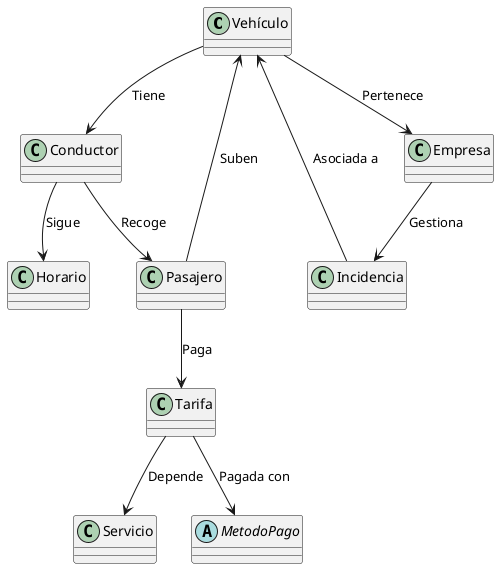 @startuml
class Vehículo {
}

class Conductor {
}

class Horario {
}

class Empresa {
}

class Incidencia {
}

class Tarifa {
}

class Servicio {
}

class Pasajero {
}

abstract class MetodoPago {
}


Vehículo --> Conductor : "Tiene"
Vehículo --> Empresa : "Pertenece"
Empresa --> Incidencia : "Gestiona"
Conductor --> Horario : "Sigue"
Conductor --> Pasajero : "Recoge"
Pasajero --> Tarifa : "Paga"
Tarifa --> Servicio : "Depende"
Tarifa --> MetodoPago : "Pagada con"
Pasajero --> Vehículo : "Suben"
Incidencia --> Vehículo : "Asociada a"
@enduml
